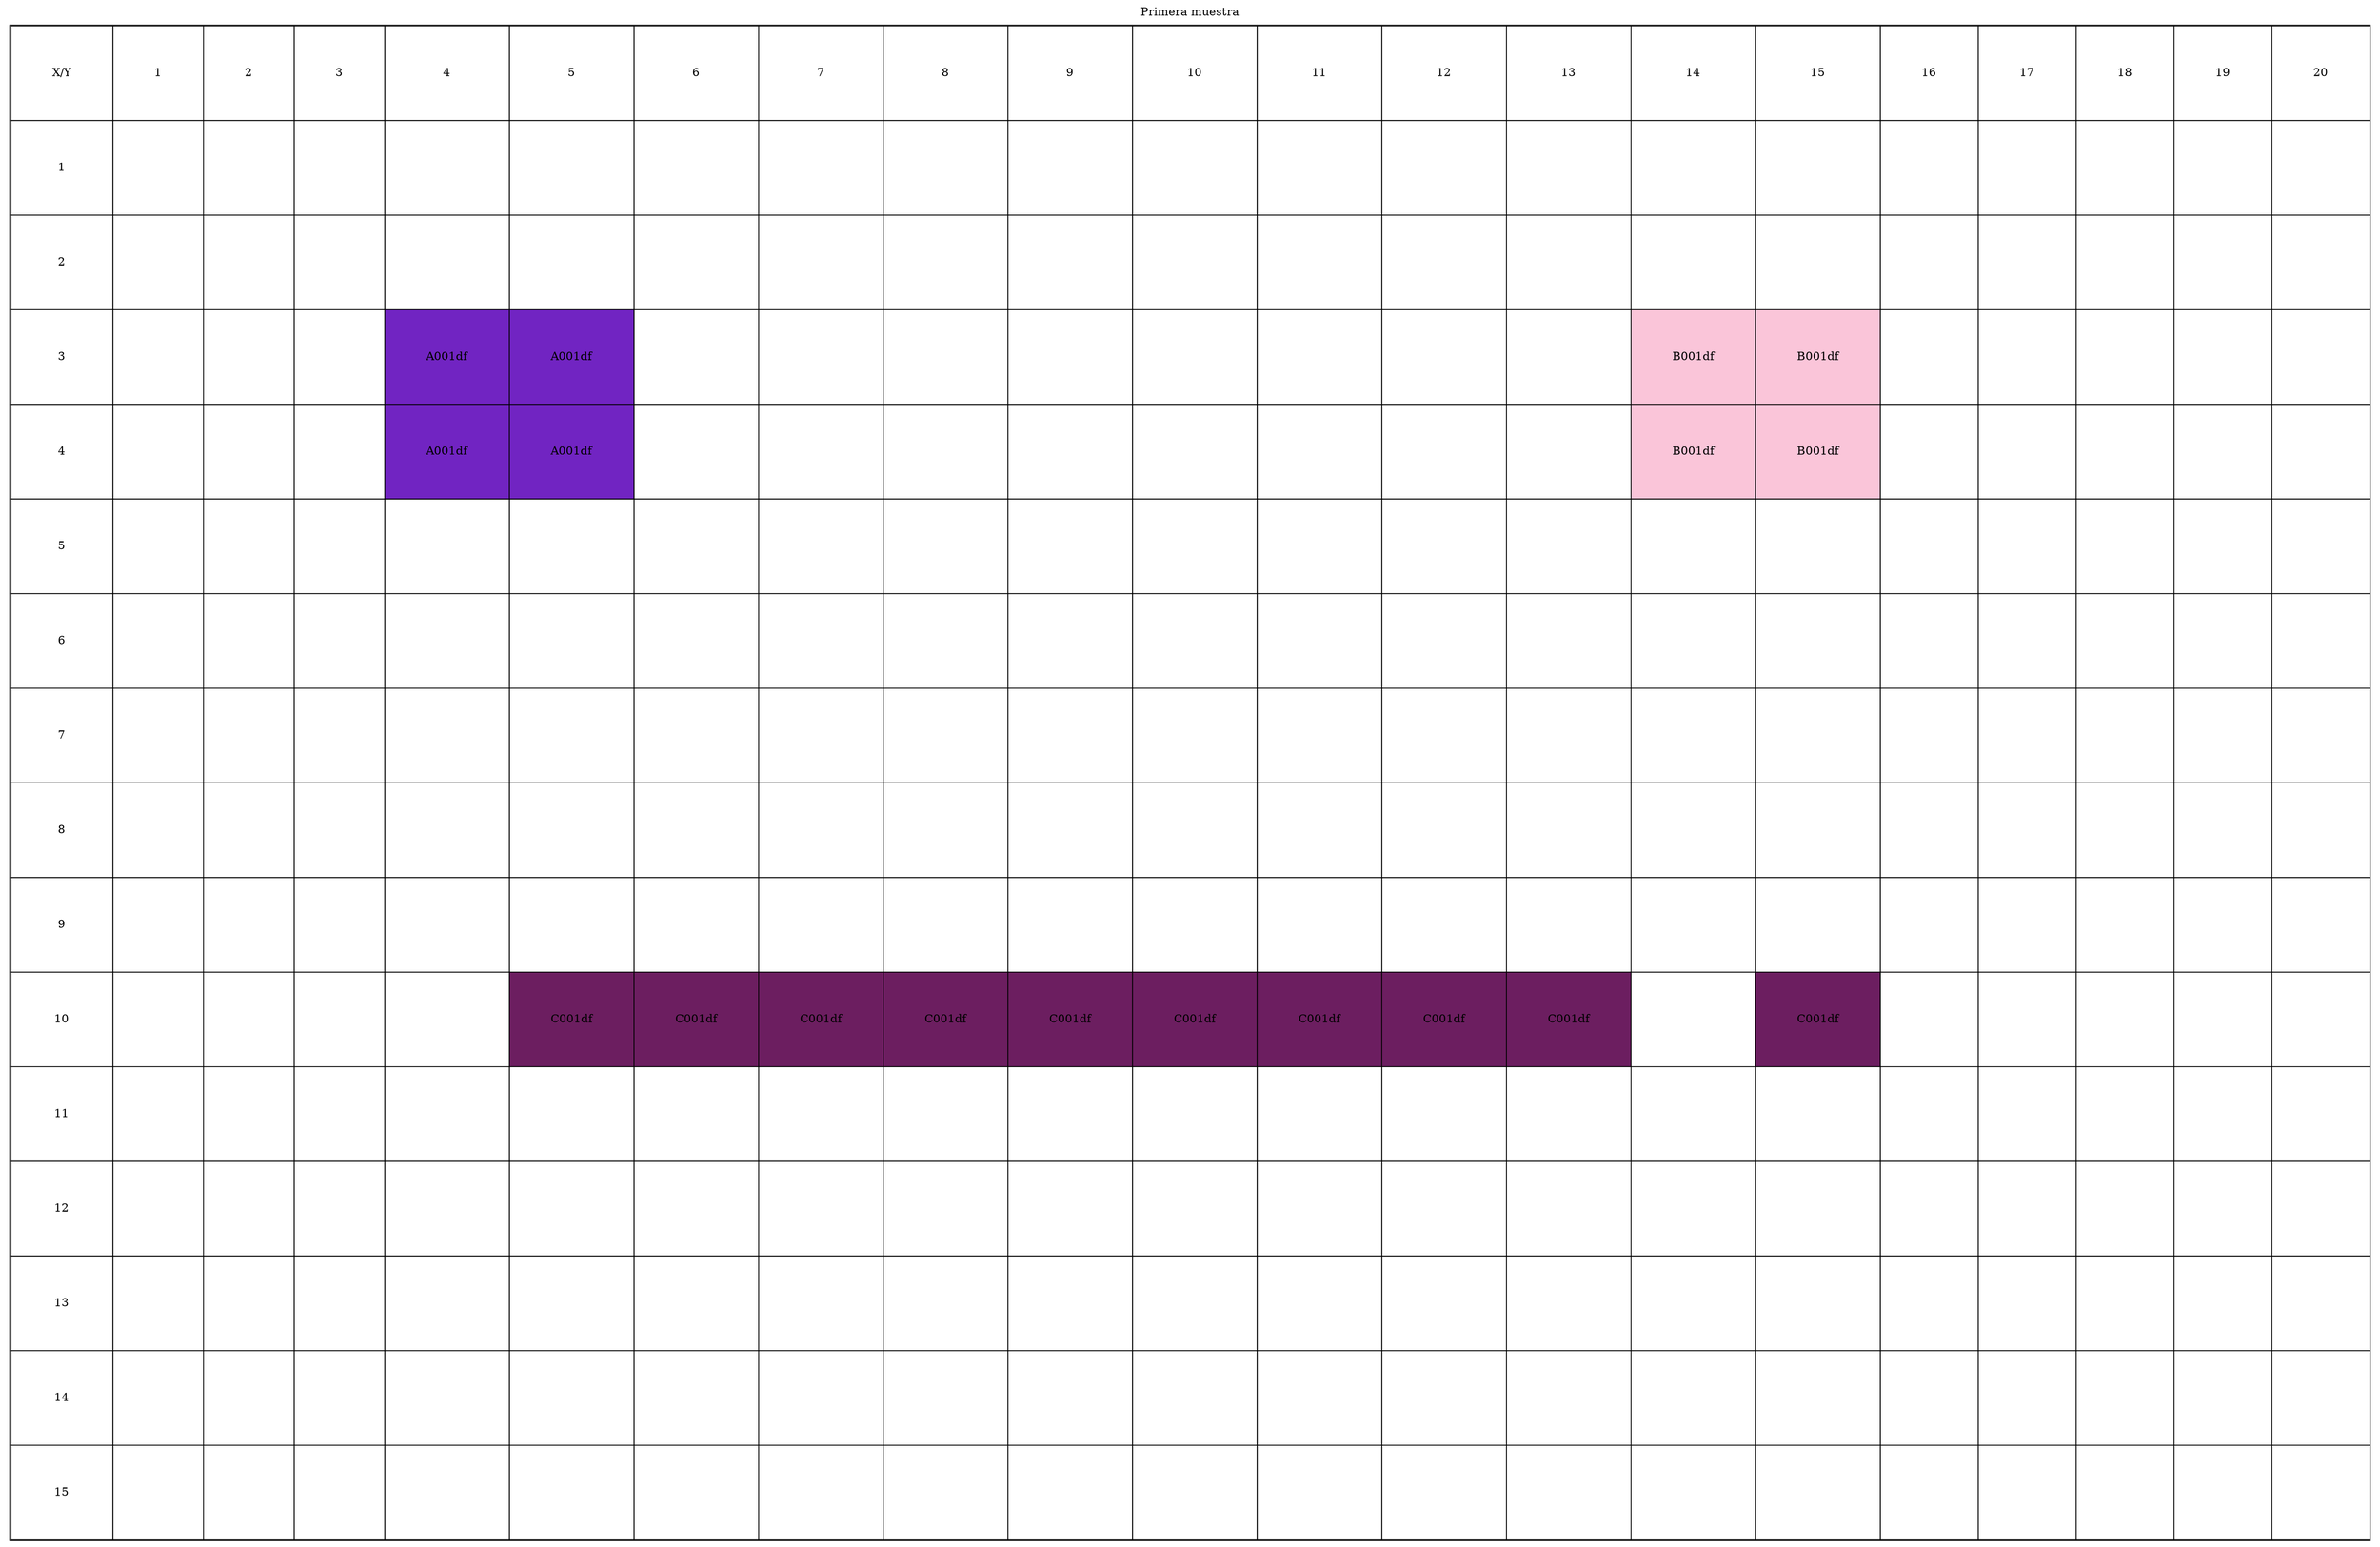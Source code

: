 
digraph structs {
	    label="Primera muestra";
    	labelloc="top";
	    node [shape=plaintext]
	    struct3 [label=<<TABLE BORDER="1" CELLBORDER="1" CELLSPACING="0" CELLPADDING="50">
        /*encabezado*/     
<TR>
    
<TD>X/Y</TD> 
            
<TD >1</TD>
<TD >2</TD>
<TD >3</TD>
<TD >4</TD>
<TD >5</TD>
<TD >6</TD>
<TD >7</TD>
<TD >8</TD>
<TD >9</TD>
<TD >10</TD>
<TD >11</TD>
<TD >12</TD>
<TD >13</TD>
<TD >14</TD>
<TD >15</TD>
<TD >16</TD>
<TD >17</TD>
<TD >18</TD>
<TD >19</TD>
<TD >20</TD>  
</TR>
<TR>
<TD >1</TD><TD></TD>
<TD></TD>
<TD></TD>
<TD></TD>
<TD></TD>
<TD></TD>
<TD></TD>
<TD></TD>
<TD></TD>
<TD></TD>
<TD></TD>
<TD></TD>
<TD></TD>
<TD></TD>
<TD></TD>
<TD></TD>
<TD></TD>
<TD></TD>
<TD></TD>
<TD></TD> 
</TR>
<TR>
<TD >2</TD><TD></TD>
<TD></TD>
<TD></TD>
<TD></TD>
<TD></TD>
<TD></TD>
<TD></TD>
<TD></TD>
<TD></TD>
<TD></TD>
<TD></TD>
<TD></TD>
<TD></TD>
<TD></TD>
<TD></TD>
<TD></TD>
<TD></TD>
<TD></TD>
<TD></TD>
<TD></TD> 
</TR>
<TR>
<TD >3</TD><TD></TD>
<TD></TD>
<TD></TD>
<TD bgcolor="#7124c2">A001df</TD>
<TD bgcolor="#7124c2">A001df</TD>
<TD></TD>
<TD></TD>
<TD></TD>
<TD></TD>
<TD></TD>
<TD></TD>
<TD></TD>
<TD></TD>
<TD bgcolor="#fac5d9">B001df</TD>
<TD bgcolor="#fac5d9">B001df</TD>
<TD></TD>
<TD></TD>
<TD></TD>
<TD></TD>
<TD></TD> 
</TR>
<TR>
<TD >4</TD><TD></TD>
<TD></TD>
<TD></TD>
<TD bgcolor="#7124c2">A001df</TD>
<TD bgcolor="#7124c2">A001df</TD>
<TD></TD>
<TD></TD>
<TD></TD>
<TD></TD>
<TD></TD>
<TD></TD>
<TD></TD>
<TD></TD>
<TD bgcolor="#fac5d9">B001df</TD>
<TD bgcolor="#fac5d9">B001df</TD>
<TD></TD>
<TD></TD>
<TD></TD>
<TD></TD>
<TD></TD> 
</TR>
<TR>
<TD >5</TD><TD></TD>
<TD></TD>
<TD></TD>
<TD></TD>
<TD></TD>
<TD></TD>
<TD></TD>
<TD></TD>
<TD></TD>
<TD></TD>
<TD></TD>
<TD></TD>
<TD></TD>
<TD></TD>
<TD></TD>
<TD></TD>
<TD></TD>
<TD></TD>
<TD></TD>
<TD></TD> 
</TR>
<TR>
<TD >6</TD><TD></TD>
<TD></TD>
<TD></TD>
<TD></TD>
<TD></TD>
<TD></TD>
<TD></TD>
<TD></TD>
<TD></TD>
<TD></TD>
<TD></TD>
<TD></TD>
<TD></TD>
<TD></TD>
<TD></TD>
<TD></TD>
<TD></TD>
<TD></TD>
<TD></TD>
<TD></TD> 
</TR>
<TR>
<TD >7</TD><TD></TD>
<TD></TD>
<TD></TD>
<TD></TD>
<TD></TD>
<TD></TD>
<TD></TD>
<TD></TD>
<TD></TD>
<TD></TD>
<TD></TD>
<TD></TD>
<TD></TD>
<TD></TD>
<TD></TD>
<TD></TD>
<TD></TD>
<TD></TD>
<TD></TD>
<TD></TD> 
</TR>
<TR>
<TD >8</TD><TD></TD>
<TD></TD>
<TD></TD>
<TD></TD>
<TD></TD>
<TD></TD>
<TD></TD>
<TD></TD>
<TD></TD>
<TD></TD>
<TD></TD>
<TD></TD>
<TD></TD>
<TD></TD>
<TD></TD>
<TD></TD>
<TD></TD>
<TD></TD>
<TD></TD>
<TD></TD> 
</TR>
<TR>
<TD >9</TD><TD></TD>
<TD></TD>
<TD></TD>
<TD></TD>
<TD></TD>
<TD></TD>
<TD></TD>
<TD></TD>
<TD></TD>
<TD></TD>
<TD></TD>
<TD></TD>
<TD></TD>
<TD></TD>
<TD></TD>
<TD></TD>
<TD></TD>
<TD></TD>
<TD></TD>
<TD></TD> 
</TR>
<TR>
<TD >10</TD><TD></TD>
<TD></TD>
<TD></TD>
<TD></TD>
<TD bgcolor="#6c1e60">C001df</TD>
<TD bgcolor="#6c1e60">C001df</TD>
<TD bgcolor="#6c1e60">C001df</TD>
<TD bgcolor="#6c1e60">C001df</TD>
<TD bgcolor="#6c1e60">C001df</TD>
<TD bgcolor="#6c1e60">C001df</TD>
<TD bgcolor="#6c1e60">C001df</TD>
<TD bgcolor="#6c1e60">C001df</TD>
<TD bgcolor="#6c1e60">C001df</TD>
<TD></TD>
<TD bgcolor="#6c1e60">C001df</TD>
<TD></TD>
<TD></TD>
<TD></TD>
<TD></TD>
<TD></TD> 
</TR>
<TR>
<TD >11</TD><TD></TD>
<TD></TD>
<TD></TD>
<TD></TD>
<TD></TD>
<TD></TD>
<TD></TD>
<TD></TD>
<TD></TD>
<TD></TD>
<TD></TD>
<TD></TD>
<TD></TD>
<TD></TD>
<TD></TD>
<TD></TD>
<TD></TD>
<TD></TD>
<TD></TD>
<TD></TD> 
</TR>
<TR>
<TD >12</TD><TD></TD>
<TD></TD>
<TD></TD>
<TD></TD>
<TD></TD>
<TD></TD>
<TD></TD>
<TD></TD>
<TD></TD>
<TD></TD>
<TD></TD>
<TD></TD>
<TD></TD>
<TD></TD>
<TD></TD>
<TD></TD>
<TD></TD>
<TD></TD>
<TD></TD>
<TD></TD> 
</TR>
<TR>
<TD >13</TD><TD></TD>
<TD></TD>
<TD></TD>
<TD></TD>
<TD></TD>
<TD></TD>
<TD></TD>
<TD></TD>
<TD></TD>
<TD></TD>
<TD></TD>
<TD></TD>
<TD></TD>
<TD></TD>
<TD></TD>
<TD></TD>
<TD></TD>
<TD></TD>
<TD></TD>
<TD></TD> 
</TR>
<TR>
<TD >14</TD><TD></TD>
<TD></TD>
<TD></TD>
<TD></TD>
<TD></TD>
<TD></TD>
<TD></TD>
<TD></TD>
<TD></TD>
<TD></TD>
<TD></TD>
<TD></TD>
<TD></TD>
<TD></TD>
<TD></TD>
<TD></TD>
<TD></TD>
<TD></TD>
<TD></TD>
<TD></TD> 
</TR>
<TR>
<TD >15</TD><TD></TD>
<TD></TD>
<TD></TD>
<TD></TD>
<TD></TD>
<TD></TD>
<TD></TD>
<TD></TD>
<TD></TD>
<TD></TD>
<TD></TD>
<TD></TD>
<TD></TD>
<TD></TD>
<TD></TD>
<TD></TD>
<TD></TD>
<TD></TD>
<TD></TD>
<TD></TD> 
</TR>
</TABLE>>
]
}           
            